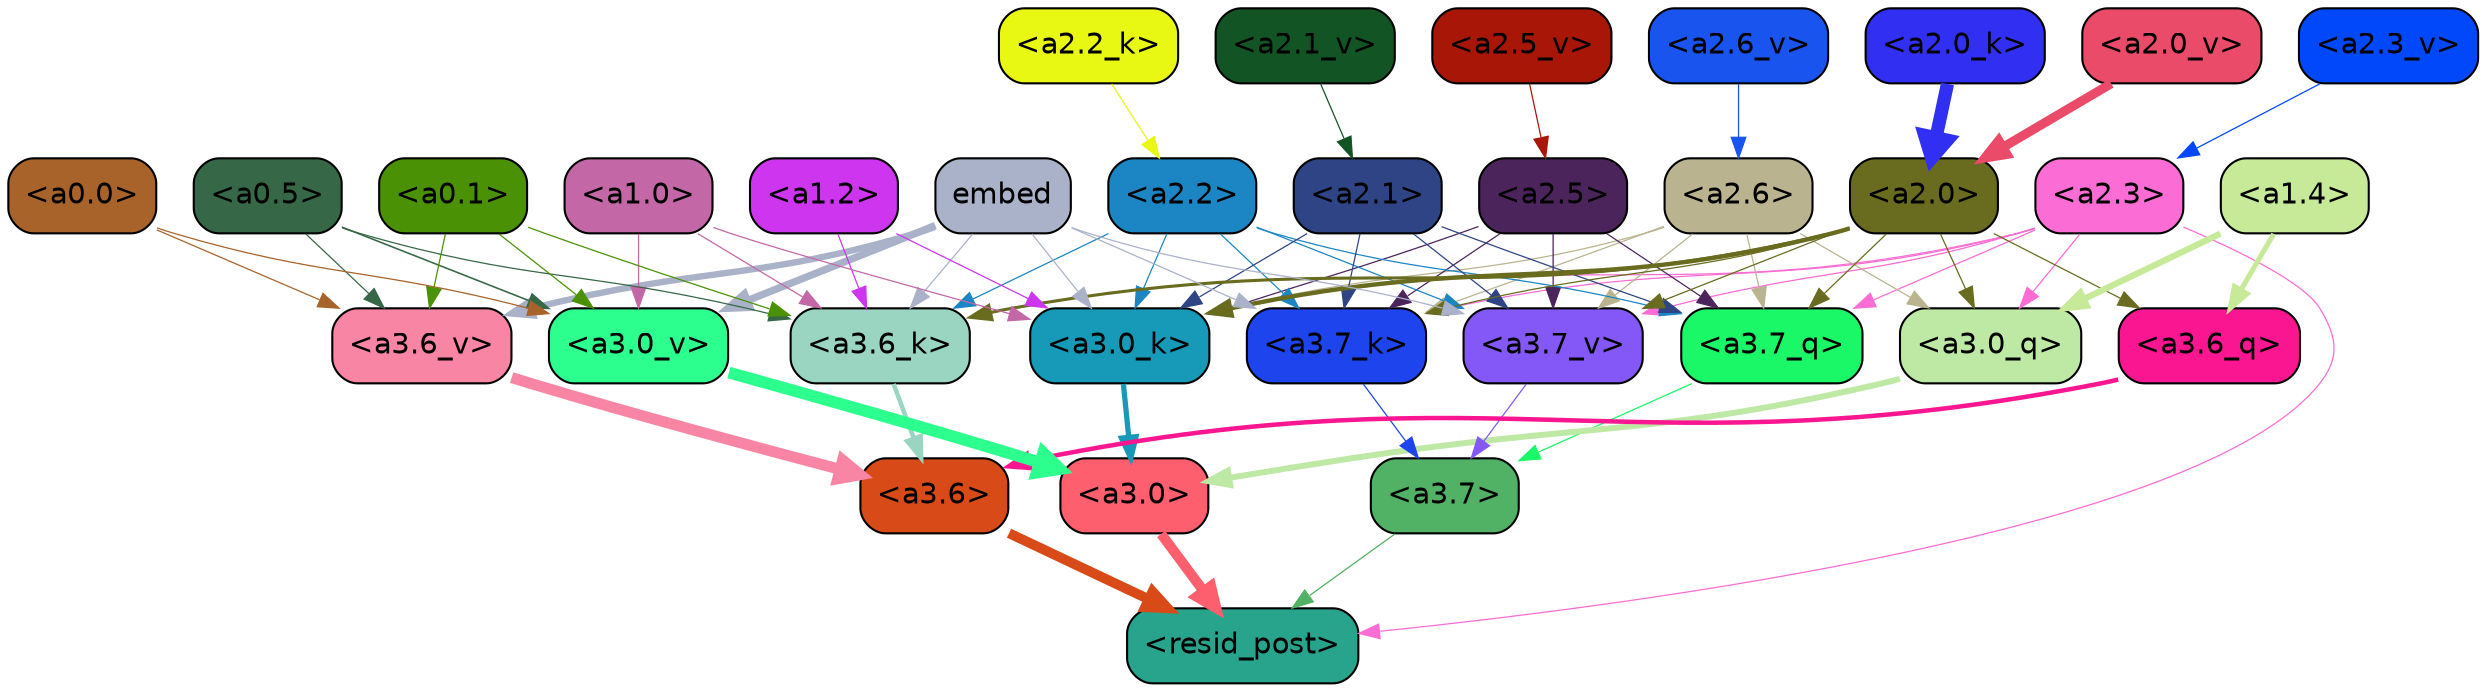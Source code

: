 strict digraph "" {
	graph [bgcolor=transparent,
		layout=dot,
		overlap=false,
		splines=true
	];
	"<a3.7>"	[color=black,
		fillcolor="#51b164",
		fontname=Helvetica,
		shape=box,
		style="filled, rounded"];
	"<resid_post>"	[color=black,
		fillcolor="#28a38c",
		fontname=Helvetica,
		shape=box,
		style="filled, rounded"];
	"<a3.7>" -> "<resid_post>"	[color="#51b164",
		penwidth=0.6];
	"<a3.6>"	[color=black,
		fillcolor="#d84a17",
		fontname=Helvetica,
		shape=box,
		style="filled, rounded"];
	"<a3.6>" -> "<resid_post>"	[color="#d84a17",
		penwidth=4.7534414529800415];
	"<a3.0>"	[color=black,
		fillcolor="#fd5f6e",
		fontname=Helvetica,
		shape=box,
		style="filled, rounded"];
	"<a3.0>" -> "<resid_post>"	[color="#fd5f6e",
		penwidth=4.898576855659485];
	"<a2.3>"	[color=black,
		fillcolor="#fb6dd4",
		fontname=Helvetica,
		shape=box,
		style="filled, rounded"];
	"<a2.3>" -> "<resid_post>"	[color="#fb6dd4",
		penwidth=0.6];
	"<a3.7_q>"	[color=black,
		fillcolor="#1af767",
		fontname=Helvetica,
		shape=box,
		style="filled, rounded"];
	"<a2.3>" -> "<a3.7_q>"	[color="#fb6dd4",
		penwidth=0.6];
	"<a3.0_q>"	[color=black,
		fillcolor="#bee9a5",
		fontname=Helvetica,
		shape=box,
		style="filled, rounded"];
	"<a2.3>" -> "<a3.0_q>"	[color="#fb6dd4",
		penwidth=0.6];
	"<a3.7_k>"	[color=black,
		fillcolor="#1e44ee",
		fontname=Helvetica,
		shape=box,
		style="filled, rounded"];
	"<a2.3>" -> "<a3.7_k>"	[color="#fb6dd4",
		penwidth=0.6];
	"<a3.0_k>"	[color=black,
		fillcolor="#169ab7",
		fontname=Helvetica,
		shape=box,
		style="filled, rounded"];
	"<a2.3>" -> "<a3.0_k>"	[color="#fb6dd4",
		penwidth=0.6];
	"<a3.7_v>"	[color=black,
		fillcolor="#8458f6",
		fontname=Helvetica,
		shape=box,
		style="filled, rounded"];
	"<a2.3>" -> "<a3.7_v>"	[color="#fb6dd4",
		penwidth=0.6];
	"<a3.7_q>" -> "<a3.7>"	[color="#1af767",
		penwidth=0.6];
	"<a3.6_q>"	[color=black,
		fillcolor="#f91690",
		fontname=Helvetica,
		shape=box,
		style="filled, rounded"];
	"<a3.6_q>" -> "<a3.6>"	[color="#f91690",
		penwidth=2.160832464694977];
	"<a3.0_q>" -> "<a3.0>"	[color="#bee9a5",
		penwidth=2.870753765106201];
	"<a3.7_k>" -> "<a3.7>"	[color="#1e44ee",
		penwidth=0.6];
	"<a3.6_k>"	[color=black,
		fillcolor="#9ad5c1",
		fontname=Helvetica,
		shape=box,
		style="filled, rounded"];
	"<a3.6_k>" -> "<a3.6>"	[color="#9ad5c1",
		penwidth=2.13908451795578];
	"<a3.0_k>" -> "<a3.0>"	[color="#169ab7",
		penwidth=2.520303964614868];
	"<a3.7_v>" -> "<a3.7>"	[color="#8458f6",
		penwidth=0.6];
	"<a3.6_v>"	[color=black,
		fillcolor="#f985a5",
		fontname=Helvetica,
		shape=box,
		style="filled, rounded"];
	"<a3.6_v>" -> "<a3.6>"	[color="#f985a5",
		penwidth=5.297133803367615];
	"<a3.0_v>"	[color=black,
		fillcolor="#2dff8e",
		fontname=Helvetica,
		shape=box,
		style="filled, rounded"];
	"<a3.0_v>" -> "<a3.0>"	[color="#2dff8e",
		penwidth=5.680712580680847];
	"<a2.6>"	[color=black,
		fillcolor="#b9b48f",
		fontname=Helvetica,
		shape=box,
		style="filled, rounded"];
	"<a2.6>" -> "<a3.7_q>"	[color="#b9b48f",
		penwidth=0.6];
	"<a2.6>" -> "<a3.0_q>"	[color="#b9b48f",
		penwidth=0.6];
	"<a2.6>" -> "<a3.7_k>"	[color="#b9b48f",
		penwidth=0.6];
	"<a2.6>" -> "<a3.0_k>"	[color="#b9b48f",
		penwidth=0.6];
	"<a2.6>" -> "<a3.7_v>"	[color="#b9b48f",
		penwidth=0.6];
	"<a2.5>"	[color=black,
		fillcolor="#4b245b",
		fontname=Helvetica,
		shape=box,
		style="filled, rounded"];
	"<a2.5>" -> "<a3.7_q>"	[color="#4b245b",
		penwidth=0.6];
	"<a2.5>" -> "<a3.7_k>"	[color="#4b245b",
		penwidth=0.6];
	"<a2.5>" -> "<a3.0_k>"	[color="#4b245b",
		penwidth=0.6];
	"<a2.5>" -> "<a3.7_v>"	[color="#4b245b",
		penwidth=0.6];
	"<a2.2>"	[color=black,
		fillcolor="#1b86c3",
		fontname=Helvetica,
		shape=box,
		style="filled, rounded"];
	"<a2.2>" -> "<a3.7_q>"	[color="#1b86c3",
		penwidth=0.6];
	"<a2.2>" -> "<a3.7_k>"	[color="#1b86c3",
		penwidth=0.6];
	"<a2.2>" -> "<a3.6_k>"	[color="#1b86c3",
		penwidth=0.6];
	"<a2.2>" -> "<a3.0_k>"	[color="#1b86c3",
		penwidth=0.6];
	"<a2.2>" -> "<a3.7_v>"	[color="#1b86c3",
		penwidth=0.6];
	"<a2.1>"	[color=black,
		fillcolor="#2e4484",
		fontname=Helvetica,
		shape=box,
		style="filled, rounded"];
	"<a2.1>" -> "<a3.7_q>"	[color="#2e4484",
		penwidth=0.6];
	"<a2.1>" -> "<a3.7_k>"	[color="#2e4484",
		penwidth=0.6];
	"<a2.1>" -> "<a3.0_k>"	[color="#2e4484",
		penwidth=0.6];
	"<a2.1>" -> "<a3.7_v>"	[color="#2e4484",
		penwidth=0.6];
	"<a2.0>"	[color=black,
		fillcolor="#696b1e",
		fontname=Helvetica,
		shape=box,
		style="filled, rounded"];
	"<a2.0>" -> "<a3.7_q>"	[color="#696b1e",
		penwidth=0.6];
	"<a2.0>" -> "<a3.6_q>"	[color="#696b1e",
		penwidth=0.6];
	"<a2.0>" -> "<a3.0_q>"	[color="#696b1e",
		penwidth=0.6];
	"<a2.0>" -> "<a3.7_k>"	[color="#696b1e",
		penwidth=0.6];
	"<a2.0>" -> "<a3.6_k>"	[color="#696b1e",
		penwidth=1.4807794839143753];
	"<a2.0>" -> "<a3.0_k>"	[color="#696b1e",
		penwidth=2.095262974500656];
	"<a2.0>" -> "<a3.7_v>"	[color="#696b1e",
		penwidth=0.6];
	"<a1.4>"	[color=black,
		fillcolor="#c6ea98",
		fontname=Helvetica,
		shape=box,
		style="filled, rounded"];
	"<a1.4>" -> "<a3.6_q>"	[color="#c6ea98",
		penwidth=2.425799250602722];
	"<a1.4>" -> "<a3.0_q>"	[color="#c6ea98",
		penwidth=3.0341034531593323];
	embed	[color=black,
		fillcolor="#aab2ca",
		fontname=Helvetica,
		shape=box,
		style="filled, rounded"];
	embed -> "<a3.7_k>"	[color="#aab2ca",
		penwidth=0.6];
	embed -> "<a3.6_k>"	[color="#aab2ca",
		penwidth=0.6];
	embed -> "<a3.0_k>"	[color="#aab2ca",
		penwidth=0.6];
	embed -> "<a3.7_v>"	[color="#aab2ca",
		penwidth=0.6];
	embed -> "<a3.6_v>"	[color="#aab2ca",
		penwidth=3.067279100418091];
	embed -> "<a3.0_v>"	[color="#aab2ca",
		penwidth=3.5202720761299133];
	"<a1.2>"	[color=black,
		fillcolor="#cd35ee",
		fontname=Helvetica,
		shape=box,
		style="filled, rounded"];
	"<a1.2>" -> "<a3.6_k>"	[color="#cd35ee",
		penwidth=0.6];
	"<a1.2>" -> "<a3.0_k>"	[color="#cd35ee",
		penwidth=0.6];
	"<a1.0>"	[color=black,
		fillcolor="#c467a6",
		fontname=Helvetica,
		shape=box,
		style="filled, rounded"];
	"<a1.0>" -> "<a3.6_k>"	[color="#c467a6",
		penwidth=0.6];
	"<a1.0>" -> "<a3.0_k>"	[color="#c467a6",
		penwidth=0.6];
	"<a1.0>" -> "<a3.0_v>"	[color="#c467a6",
		penwidth=0.6];
	"<a0.5>"	[color=black,
		fillcolor="#366847",
		fontname=Helvetica,
		shape=box,
		style="filled, rounded"];
	"<a0.5>" -> "<a3.6_k>"	[color="#366847",
		penwidth=0.6];
	"<a0.5>" -> "<a3.6_v>"	[color="#366847",
		penwidth=0.6];
	"<a0.5>" -> "<a3.0_v>"	[color="#366847",
		penwidth=0.764040544629097];
	"<a0.1>"	[color=black,
		fillcolor="#4a9106",
		fontname=Helvetica,
		shape=box,
		style="filled, rounded"];
	"<a0.1>" -> "<a3.6_k>"	[color="#4a9106",
		penwidth=0.6];
	"<a0.1>" -> "<a3.6_v>"	[color="#4a9106",
		penwidth=0.6];
	"<a0.1>" -> "<a3.0_v>"	[color="#4a9106",
		penwidth=0.6];
	"<a0.0>"	[color=black,
		fillcolor="#a8632a",
		fontname=Helvetica,
		shape=box,
		style="filled, rounded"];
	"<a0.0>" -> "<a3.6_v>"	[color="#a8632a",
		penwidth=0.6];
	"<a0.0>" -> "<a3.0_v>"	[color="#a8632a",
		penwidth=0.6];
	"<a2.2_k>"	[color=black,
		fillcolor="#e9f813",
		fontname=Helvetica,
		shape=box,
		style="filled, rounded"];
	"<a2.2_k>" -> "<a2.2>"	[color="#e9f813",
		penwidth=0.6];
	"<a2.0_k>"	[color=black,
		fillcolor="#3130f2",
		fontname=Helvetica,
		shape=box,
		style="filled, rounded"];
	"<a2.0_k>" -> "<a2.0>"	[color="#3130f2",
		penwidth=6.344284534454346];
	"<a2.6_v>"	[color=black,
		fillcolor="#1a54ef",
		fontname=Helvetica,
		shape=box,
		style="filled, rounded"];
	"<a2.6_v>" -> "<a2.6>"	[color="#1a54ef",
		penwidth=0.6];
	"<a2.5_v>"	[color=black,
		fillcolor="#a71607",
		fontname=Helvetica,
		shape=box,
		style="filled, rounded"];
	"<a2.5_v>" -> "<a2.5>"	[color="#a71607",
		penwidth=0.6];
	"<a2.3_v>"	[color=black,
		fillcolor="#0048fa",
		fontname=Helvetica,
		shape=box,
		style="filled, rounded"];
	"<a2.3_v>" -> "<a2.3>"	[color="#0048fa",
		penwidth=0.6];
	"<a2.1_v>"	[color=black,
		fillcolor="#135425",
		fontname=Helvetica,
		shape=box,
		style="filled, rounded"];
	"<a2.1_v>" -> "<a2.1>"	[color="#135425",
		penwidth=0.6];
	"<a2.0_v>"	[color=black,
		fillcolor="#ea4b69",
		fontname=Helvetica,
		shape=box,
		style="filled, rounded"];
	"<a2.0_v>" -> "<a2.0>"	[color="#ea4b69",
		penwidth=4.422677040100098];
}
